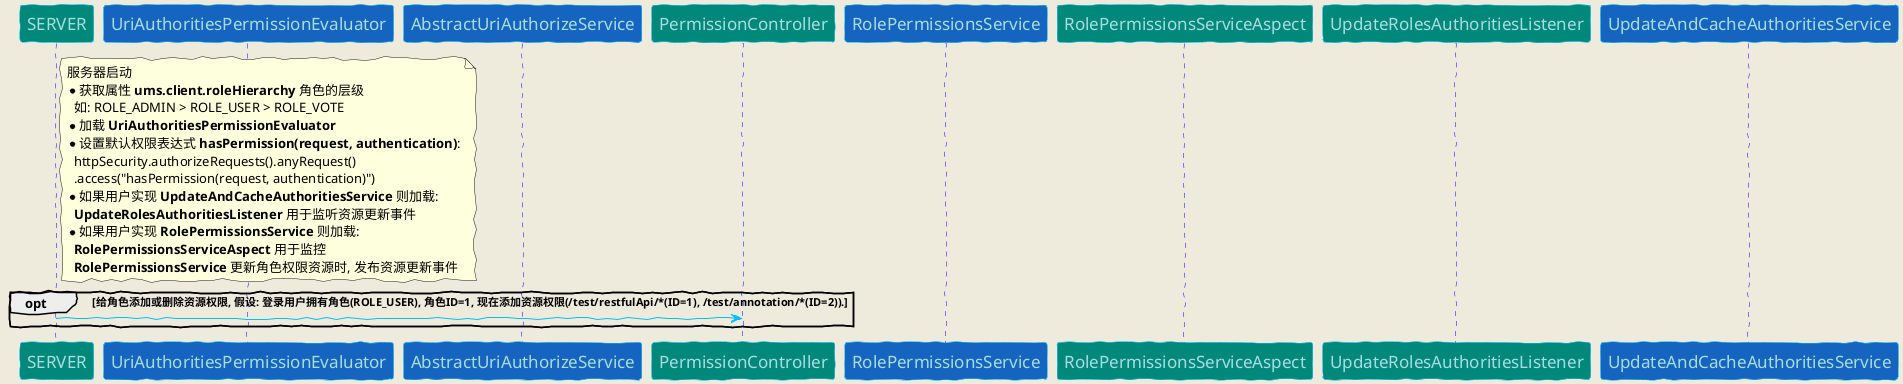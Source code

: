 @startuml

skinparam backgroundColor #EEEBDC
skinparam handwritten true
skinparam sequence {
ArrowColor DeepSkyBlue
ActorBorderColor DeepSkyBlue
LifeLineBorderColor blue
LifeLineBackgroundColor #A9DCDF
ParticipantBorderColor DeepSkyBlue
ParticipantBackgroundColor #00897b
ParticipantFontName Impact
ParticipantFontSize 17
ParticipantFontColor #A9DCDF
ActorBackgroundColor aqua
ActorFontColor DeepSkyBlue
ActorFontSize 17
ActorFontName Aapex
}

participant "SERVER"
note right SERVER: 服务器启动\n\
* 获取属性 **ums.client.roleHierarchy** 角色的层级\n\
  如: ROLE_ADMIN > ROLE_USER > ROLE_VOTE\n\
* 加载 **UriAuthoritiesPermissionEvaluator**\n\
* 设置默认权限表达式 **hasPermission(request, authentication)**:\n\
  httpSecurity.authorizeRequests().anyRequest()\n\
  .access("hasPermission(request, authentication)")\n\
* 如果用户实现 **UpdateAndCacheAuthoritiesService** 则加载:\n\
  **UpdateRolesAuthoritiesListener** 用于监听资源更新事件\n\
* 如果用户实现 **RolePermissionsService** 则加载:\n\
  **RolePermissionsServiceAspect** 用于监控\n\
  **RolePermissionsService** 更新角色权限资源时, 发布资源更新事件


participant "UriAuthoritiesPermissionEvaluator" #1565c0
participant "AbstractUriAuthorizeService" #1565c0
participant "PermissionController"
participant "RolePermissionsService" #1565c0
participant "RolePermissionsServiceAspect"
participant "UpdateRolesAuthoritiesListener"
participant "UpdateAndCacheAuthoritiesService" #1565c0

opt 给角色添加或删除资源权限, 假设: 登录用户拥有角色(ROLE_USER), 角色ID=1, 现在添加资源权限(/test/restfulApi/*(ID=1), /test/annotation/*(ID=2)).

SERVER -> PermissionController:
end

@enduml